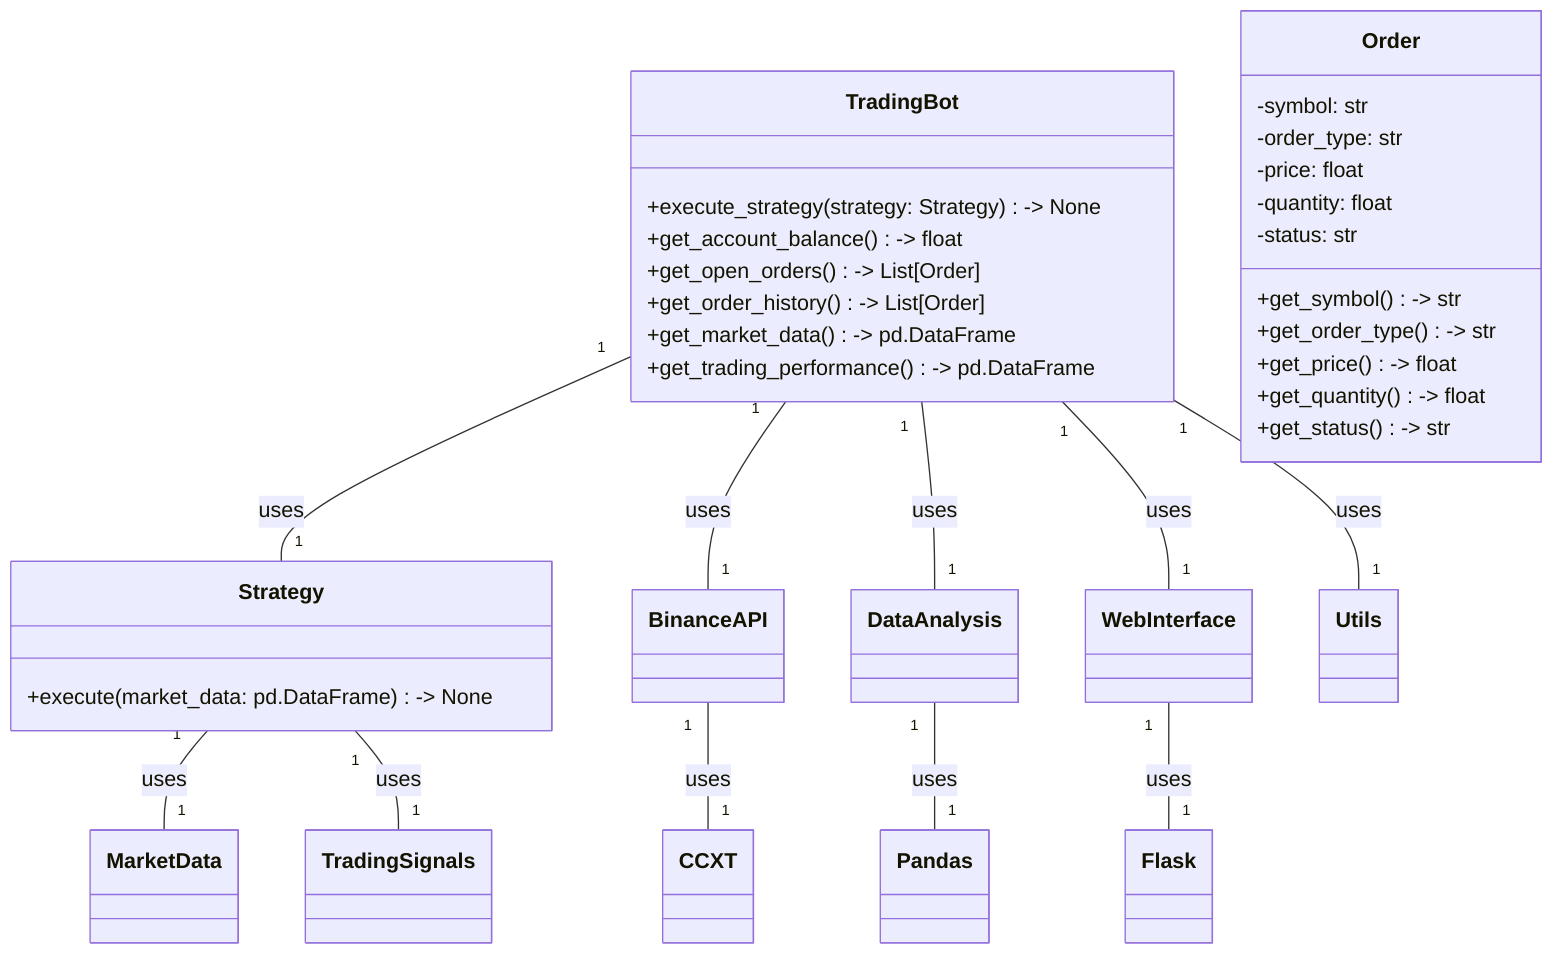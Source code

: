 classDiagram
    class TradingBot{
        +execute_strategy(strategy: Strategy) -> None
        +get_account_balance() -> float
        +get_open_orders() -> List[Order]
        +get_order_history() -> List[Order]
        +get_market_data() -> pd.DataFrame
        +get_trading_performance() -> pd.DataFrame
    }
    class Strategy{
        +execute(market_data: pd.DataFrame) -> None
    }
    class Order{
        -symbol: str
        -order_type: str
        -price: float
        -quantity: float
        -status: str
        +get_symbol() -> str
        +get_order_type() -> str
        +get_price() -> float
        +get_quantity() -> float
        +get_status() -> str
    }
    TradingBot "1" -- "1" Strategy: uses
    TradingBot "1" -- "1" BinanceAPI: uses
    TradingBot "1" -- "1" DataAnalysis: uses
    TradingBot "1" -- "1" WebInterface: uses
    TradingBot "1" -- "1" Utils: uses
    Strategy "1" -- "1" MarketData: uses
    Strategy "1" -- "1" TradingSignals: uses
    BinanceAPI "1" -- "1" CCXT: uses
    DataAnalysis "1" -- "1" Pandas: uses
    WebInterface "1" -- "1" Flask: uses